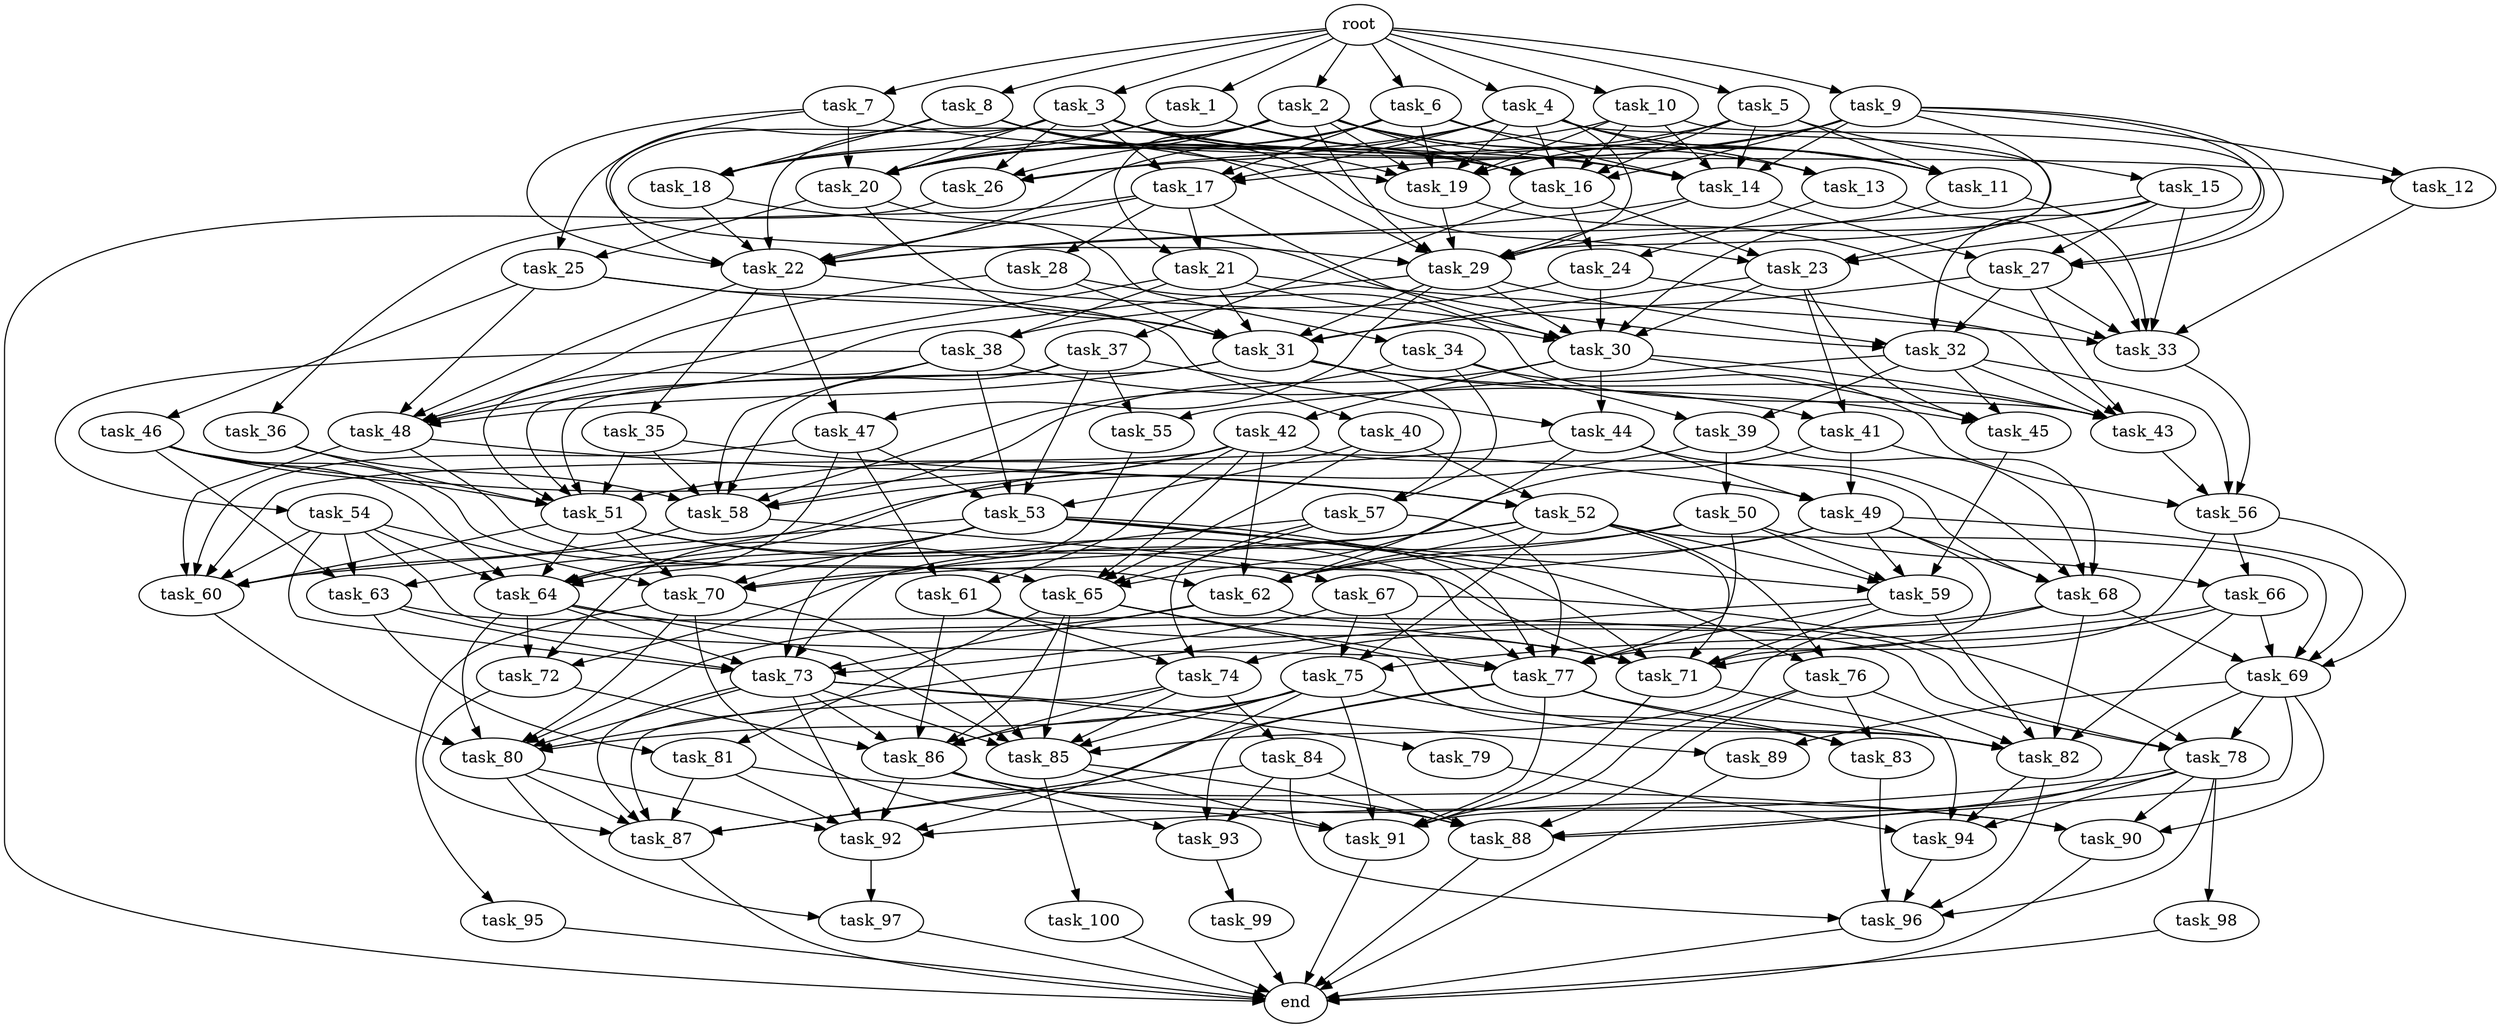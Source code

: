 digraph G {
  task_75 [size="4.801143e+11"];
  task_100 [size="6.967906e+10"];
  task_92 [size="2.149518e+11"];
  task_19 [size="6.803617e+11"];
  task_68 [size="1.161797e+11"];
  task_71 [size="7.613234e+11"];
  task_60 [size="9.953013e+11"];
  task_73 [size="6.045325e+10"];
  task_50 [size="2.015462e+11"];
  task_31 [size="7.418787e+11"];
  task_10 [size="3.633532e+11"];
  task_49 [size="2.026411e+11"];
  task_88 [size="7.195949e+11"];
  task_12 [size="6.695333e+11"];
  task_79 [size="8.368682e+11"];
  task_37 [size="3.369593e+11"];
  task_61 [size="8.057020e+11"];
  task_42 [size="7.919146e+11"];
  task_51 [size="4.933228e+11"];
  root [size="0.000000e+00"];
  task_56 [size="8.404614e+11"];
  task_95 [size="1.409699e+11"];
  task_22 [size="4.313949e+11"];
  task_32 [size="4.499828e+11"];
  task_25 [size="9.393682e+11"];
  task_99 [size="7.210721e+11"];
  task_96 [size="3.008178e+11"];
  task_36 [size="7.022449e+10"];
  task_16 [size="1.649928e+11"];
  task_33 [size="8.462364e+11"];
  task_27 [size="4.475603e+11"];
  task_89 [size="3.929184e+11"];
  end [size="0.000000e+00"];
  task_7 [size="6.499039e+10"];
  task_26 [size="7.621425e+11"];
  task_87 [size="5.073721e+11"];
  task_2 [size="2.214928e+11"];
  task_21 [size="7.428237e+11"];
  task_28 [size="7.074274e+11"];
  task_69 [size="8.068705e+11"];
  task_13 [size="6.011301e+11"];
  task_48 [size="6.555984e+10"];
  task_55 [size="6.933195e+11"];
  task_81 [size="9.675573e+10"];
  task_11 [size="7.502836e+11"];
  task_5 [size="1.263231e+11"];
  task_62 [size="3.726765e+11"];
  task_93 [size="9.194965e+11"];
  task_54 [size="4.127996e+11"];
  task_52 [size="7.250158e+11"];
  task_29 [size="2.541127e+11"];
  task_85 [size="2.577121e+11"];
  task_44 [size="3.973581e+11"];
  task_8 [size="1.818051e+11"];
  task_38 [size="6.369488e+11"];
  task_9 [size="3.723195e+11"];
  task_63 [size="7.908837e+11"];
  task_65 [size="6.031849e+11"];
  task_59 [size="8.536756e+11"];
  task_34 [size="8.953200e+11"];
  task_20 [size="5.439407e+11"];
  task_1 [size="8.955725e+11"];
  task_23 [size="3.852997e+11"];
  task_6 [size="7.137034e+11"];
  task_74 [size="2.575647e+11"];
  task_97 [size="4.954215e+11"];
  task_57 [size="6.755353e+11"];
  task_67 [size="5.006413e+11"];
  task_64 [size="6.716885e+11"];
  task_66 [size="8.053422e+11"];
  task_45 [size="8.509654e+11"];
  task_82 [size="7.479301e+11"];
  task_86 [size="1.444777e+11"];
  task_40 [size="7.300226e+11"];
  task_84 [size="6.115969e+11"];
  task_17 [size="4.473401e+11"];
  task_15 [size="6.255666e+11"];
  task_43 [size="8.899655e+10"];
  task_53 [size="7.623759e+11"];
  task_4 [size="7.808819e+11"];
  task_76 [size="6.627949e+11"];
  task_77 [size="1.264418e+11"];
  task_30 [size="6.632902e+10"];
  task_72 [size="7.127087e+11"];
  task_94 [size="8.089910e+11"];
  task_80 [size="3.736229e+11"];
  task_46 [size="3.610515e+11"];
  task_90 [size="2.992042e+11"];
  task_39 [size="9.035503e+11"];
  task_14 [size="8.327083e+11"];
  task_18 [size="3.512326e+11"];
  task_3 [size="8.544592e+11"];
  task_24 [size="8.560908e+11"];
  task_98 [size="1.612733e+11"];
  task_35 [size="5.997047e+11"];
  task_58 [size="6.503922e+11"];
  task_78 [size="3.329873e+11"];
  task_47 [size="6.507939e+11"];
  task_83 [size="2.606726e+11"];
  task_70 [size="5.654380e+11"];
  task_91 [size="8.239958e+11"];
  task_41 [size="5.576146e+11"];

  task_75 -> task_86 [size="2.407962e+07"];
  task_75 -> task_83 [size="8.689087e+07"];
  task_75 -> task_85 [size="3.681601e+07"];
  task_75 -> task_91 [size="1.177137e+08"];
  task_75 -> task_80 [size="5.337470e+07"];
  task_75 -> task_92 [size="3.582531e+07"];
  task_100 -> end [size="1.000000e-12"];
  task_92 -> task_97 [size="2.477108e+08"];
  task_19 -> task_29 [size="3.176409e+07"];
  task_19 -> task_33 [size="1.208909e+08"];
  task_68 -> task_69 [size="1.613741e+08"];
  task_68 -> task_82 [size="1.068472e+08"];
  task_68 -> task_85 [size="3.681601e+07"];
  task_68 -> task_74 [size="8.585490e+07"];
  task_71 -> task_91 [size="1.177137e+08"];
  task_71 -> task_94 [size="2.022478e+08"];
  task_60 -> task_80 [size="5.337470e+07"];
  task_73 -> task_86 [size="2.407962e+07"];
  task_73 -> task_92 [size="3.582531e+07"];
  task_73 -> task_79 [size="8.368682e+08"];
  task_73 -> task_87 [size="7.248173e+07"];
  task_73 -> task_80 [size="5.337470e+07"];
  task_73 -> task_89 [size="1.964592e+08"];
  task_73 -> task_85 [size="3.681601e+07"];
  task_50 -> task_66 [size="4.026711e+08"];
  task_50 -> task_72 [size="2.375696e+08"];
  task_50 -> task_77 [size="1.580523e+07"];
  task_50 -> task_59 [size="1.707351e+08"];
  task_50 -> task_62 [size="6.211275e+07"];
  task_31 -> task_45 [size="2.127413e+08"];
  task_31 -> task_48 [size="1.092664e+07"];
  task_31 -> task_43 [size="1.483276e+07"];
  task_31 -> task_57 [size="3.377676e+08"];
  task_31 -> task_51 [size="7.047468e+07"];
  task_10 -> task_14 [size="1.387847e+08"];
  task_10 -> task_16 [size="2.062410e+07"];
  task_10 -> task_20 [size="6.799259e+07"];
  task_10 -> task_19 [size="9.719453e+07"];
  task_10 -> task_27 [size="1.118901e+08"];
  task_49 -> task_69 [size="1.613741e+08"];
  task_49 -> task_62 [size="6.211275e+07"];
  task_49 -> task_68 [size="2.323595e+07"];
  task_49 -> task_70 [size="1.130876e+08"];
  task_49 -> task_71 [size="9.516542e+07"];
  task_49 -> task_59 [size="1.707351e+08"];
  task_88 -> end [size="1.000000e-12"];
  task_12 -> task_33 [size="1.208909e+08"];
  task_79 -> task_94 [size="2.022478e+08"];
  task_37 -> task_58 [size="9.291317e+07"];
  task_37 -> task_44 [size="1.986791e+08"];
  task_37 -> task_53 [size="1.905940e+08"];
  task_37 -> task_51 [size="7.047468e+07"];
  task_37 -> task_55 [size="3.466598e+08"];
  task_61 -> task_71 [size="9.516542e+07"];
  task_61 -> task_86 [size="2.407962e+07"];
  task_61 -> task_74 [size="8.585490e+07"];
  task_42 -> task_61 [size="4.028510e+08"];
  task_42 -> task_58 [size="9.291317e+07"];
  task_42 -> task_65 [size="1.206370e+08"];
  task_42 -> task_62 [size="6.211275e+07"];
  task_42 -> task_68 [size="2.323595e+07"];
  task_42 -> task_60 [size="1.421859e+08"];
  task_42 -> task_64 [size="9.595550e+07"];
  task_51 -> task_70 [size="1.130876e+08"];
  task_51 -> task_71 [size="9.516542e+07"];
  task_51 -> task_60 [size="1.421859e+08"];
  task_51 -> task_64 [size="9.595550e+07"];
  task_51 -> task_67 [size="5.006413e+08"];
  root -> task_4 [size="1.000000e-12"];
  root -> task_7 [size="1.000000e-12"];
  root -> task_9 [size="1.000000e-12"];
  root -> task_1 [size="1.000000e-12"];
  root -> task_5 [size="1.000000e-12"];
  root -> task_2 [size="1.000000e-12"];
  root -> task_3 [size="1.000000e-12"];
  root -> task_6 [size="1.000000e-12"];
  root -> task_10 [size="1.000000e-12"];
  root -> task_8 [size="1.000000e-12"];
  task_56 -> task_66 [size="4.026711e+08"];
  task_56 -> task_69 [size="1.613741e+08"];
  task_56 -> task_77 [size="1.580523e+07"];
  task_95 -> end [size="1.000000e-12"];
  task_22 -> task_48 [size="1.092664e+07"];
  task_22 -> task_35 [size="5.997047e+08"];
  task_22 -> task_30 [size="9.475574e+06"];
  task_22 -> task_47 [size="3.253970e+08"];
  task_32 -> task_45 [size="2.127413e+08"];
  task_32 -> task_43 [size="1.483276e+07"];
  task_32 -> task_39 [size="4.517752e+08"];
  task_32 -> task_56 [size="2.101153e+08"];
  task_32 -> task_55 [size="3.466598e+08"];
  task_25 -> task_31 [size="1.059827e+08"];
  task_25 -> task_48 [size="1.092664e+07"];
  task_25 -> task_40 [size="7.300226e+08"];
  task_25 -> task_46 [size="3.610515e+08"];
  task_99 -> end [size="1.000000e-12"];
  task_96 -> end [size="1.000000e-12"];
  task_36 -> task_58 [size="9.291317e+07"];
  task_36 -> task_51 [size="7.047468e+07"];
  task_16 -> task_37 [size="3.369593e+08"];
  task_16 -> task_24 [size="4.280454e+08"];
  task_16 -> task_23 [size="9.632493e+07"];
  task_33 -> task_56 [size="2.101153e+08"];
  task_27 -> task_31 [size="1.059827e+08"];
  task_27 -> task_43 [size="1.483276e+07"];
  task_27 -> task_32 [size="1.124957e+08"];
  task_27 -> task_33 [size="1.208909e+08"];
  task_89 -> end [size="1.000000e-12"];
  task_7 -> task_22 [size="5.392436e+07"];
  task_7 -> task_12 [size="3.347666e+08"];
  task_7 -> task_20 [size="6.799259e+07"];
  task_7 -> task_29 [size="3.176409e+07"];
  task_26 -> end [size="1.000000e-12"];
  task_87 -> end [size="1.000000e-12"];
  task_2 -> task_13 [size="3.005650e+08"];
  task_2 -> task_16 [size="2.062410e+07"];
  task_2 -> task_14 [size="1.387847e+08"];
  task_2 -> task_11 [size="1.500567e+08"];
  task_2 -> task_21 [size="3.714119e+08"];
  task_2 -> task_26 [size="1.905356e+08"];
  task_2 -> task_22 [size="5.392436e+07"];
  task_2 -> task_18 [size="8.780816e+07"];
  task_2 -> task_19 [size="9.719453e+07"];
  task_2 -> task_20 [size="6.799259e+07"];
  task_2 -> task_29 [size="3.176409e+07"];
  task_21 -> task_31 [size="1.059827e+08"];
  task_21 -> task_48 [size="1.092664e+07"];
  task_21 -> task_38 [size="3.184744e+08"];
  task_21 -> task_30 [size="9.475574e+06"];
  task_21 -> task_33 [size="1.208909e+08"];
  task_28 -> task_31 [size="1.059827e+08"];
  task_28 -> task_48 [size="1.092664e+07"];
  task_28 -> task_43 [size="1.483276e+07"];
  task_69 -> task_78 [size="8.324682e+07"];
  task_69 -> task_88 [size="1.199325e+08"];
  task_69 -> task_89 [size="1.964592e+08"];
  task_69 -> task_91 [size="1.177137e+08"];
  task_69 -> task_90 [size="7.480105e+07"];
  task_13 -> task_24 [size="4.280454e+08"];
  task_13 -> task_33 [size="1.208909e+08"];
  task_48 -> task_52 [size="2.416719e+08"];
  task_48 -> task_60 [size="1.421859e+08"];
  task_48 -> task_62 [size="6.211275e+07"];
  task_55 -> task_73 [size="8.636178e+06"];
  task_81 -> task_92 [size="3.582531e+07"];
  task_81 -> task_87 [size="7.248173e+07"];
  task_81 -> task_90 [size="7.480105e+07"];
  task_11 -> task_30 [size="9.475574e+06"];
  task_11 -> task_33 [size="1.208909e+08"];
  task_5 -> task_20 [size="6.799259e+07"];
  task_5 -> task_11 [size="1.500567e+08"];
  task_5 -> task_14 [size="1.387847e+08"];
  task_5 -> task_15 [size="6.255666e+08"];
  task_5 -> task_16 [size="2.062410e+07"];
  task_5 -> task_19 [size="9.719453e+07"];
  task_62 -> task_78 [size="8.324682e+07"];
  task_62 -> task_80 [size="5.337470e+07"];
  task_62 -> task_73 [size="8.636178e+06"];
  task_93 -> task_99 [size="7.210721e+08"];
  task_54 -> task_77 [size="1.580523e+07"];
  task_54 -> task_63 [size="2.636279e+08"];
  task_54 -> task_70 [size="1.130876e+08"];
  task_54 -> task_60 [size="1.421859e+08"];
  task_54 -> task_73 [size="8.636178e+06"];
  task_54 -> task_64 [size="9.595550e+07"];
  task_52 -> task_69 [size="1.613741e+08"];
  task_52 -> task_75 [size="1.600381e+08"];
  task_52 -> task_62 [size="6.211275e+07"];
  task_52 -> task_70 [size="1.130876e+08"];
  task_52 -> task_76 [size="3.313975e+08"];
  task_52 -> task_71 [size="9.516542e+07"];
  task_52 -> task_59 [size="1.707351e+08"];
  task_52 -> task_64 [size="9.595550e+07"];
  task_29 -> task_31 [size="1.059827e+08"];
  task_29 -> task_48 [size="1.092664e+07"];
  task_29 -> task_47 [size="3.253970e+08"];
  task_29 -> task_30 [size="9.475574e+06"];
  task_29 -> task_32 [size="1.124957e+08"];
  task_85 -> task_91 [size="1.177137e+08"];
  task_85 -> task_88 [size="1.199325e+08"];
  task_85 -> task_100 [size="6.967906e+07"];
  task_44 -> task_49 [size="6.754704e+07"];
  task_44 -> task_68 [size="2.323595e+07"];
  task_44 -> task_51 [size="7.047468e+07"];
  task_44 -> task_62 [size="6.211275e+07"];
  task_8 -> task_25 [size="4.696841e+08"];
  task_8 -> task_18 [size="8.780816e+07"];
  task_8 -> task_16 [size="2.062410e+07"];
  task_8 -> task_29 [size="3.176409e+07"];
  task_8 -> task_19 [size="9.719453e+07"];
  task_38 -> task_41 [size="2.788073e+08"];
  task_38 -> task_58 [size="9.291317e+07"];
  task_38 -> task_53 [size="1.905940e+08"];
  task_38 -> task_54 [size="4.127996e+08"];
  task_38 -> task_51 [size="7.047468e+07"];
  task_9 -> task_16 [size="2.062410e+07"];
  task_9 -> task_26 [size="1.905356e+08"];
  task_9 -> task_23 [size="9.632493e+07"];
  task_9 -> task_17 [size="1.118350e+08"];
  task_9 -> task_27 [size="1.118901e+08"];
  task_9 -> task_12 [size="3.347666e+08"];
  task_9 -> task_14 [size="1.387847e+08"];
  task_9 -> task_29 [size="3.176409e+07"];
  task_63 -> task_78 [size="8.324682e+07"];
  task_63 -> task_81 [size="4.837787e+07"];
  task_63 -> task_73 [size="8.636178e+06"];
  task_65 -> task_77 [size="1.580523e+07"];
  task_65 -> task_81 [size="4.837787e+07"];
  task_65 -> task_86 [size="2.407962e+07"];
  task_65 -> task_82 [size="1.068472e+08"];
  task_65 -> task_85 [size="3.681601e+07"];
  task_59 -> task_77 [size="1.580523e+07"];
  task_59 -> task_80 [size="5.337470e+07"];
  task_59 -> task_82 [size="1.068472e+08"];
  task_59 -> task_71 [size="9.516542e+07"];
  task_34 -> task_58 [size="9.291317e+07"];
  task_34 -> task_39 [size="4.517752e+08"];
  task_34 -> task_57 [size="3.377676e+08"];
  task_34 -> task_56 [size="2.101153e+08"];
  task_20 -> task_31 [size="1.059827e+08"];
  task_20 -> task_25 [size="4.696841e+08"];
  task_20 -> task_34 [size="8.953200e+08"];
  task_1 -> task_14 [size="1.387847e+08"];
  task_1 -> task_16 [size="2.062410e+07"];
  task_1 -> task_20 [size="6.799259e+07"];
  task_1 -> task_18 [size="8.780816e+07"];
  task_23 -> task_31 [size="1.059827e+08"];
  task_23 -> task_41 [size="2.788073e+08"];
  task_23 -> task_30 [size="9.475574e+06"];
  task_23 -> task_45 [size="2.127413e+08"];
  task_6 -> task_20 [size="6.799259e+07"];
  task_6 -> task_11 [size="1.500567e+08"];
  task_6 -> task_17 [size="1.118350e+08"];
  task_6 -> task_22 [size="5.392436e+07"];
  task_6 -> task_14 [size="1.387847e+08"];
  task_6 -> task_19 [size="9.719453e+07"];
  task_74 -> task_86 [size="2.407962e+07"];
  task_74 -> task_85 [size="3.681601e+07"];
  task_74 -> task_87 [size="7.248173e+07"];
  task_74 -> task_84 [size="6.115969e+08"];
  task_97 -> end [size="1.000000e-12"];
  task_57 -> task_77 [size="1.580523e+07"];
  task_57 -> task_73 [size="8.636178e+06"];
  task_57 -> task_65 [size="1.206370e+08"];
  task_57 -> task_74 [size="8.585490e+07"];
  task_67 -> task_75 [size="1.600381e+08"];
  task_67 -> task_78 [size="8.324682e+07"];
  task_67 -> task_82 [size="1.068472e+08"];
  task_67 -> task_73 [size="8.636178e+06"];
  task_64 -> task_72 [size="2.375696e+08"];
  task_64 -> task_80 [size="5.337470e+07"];
  task_64 -> task_71 [size="9.516542e+07"];
  task_64 -> task_73 [size="8.636178e+06"];
  task_64 -> task_85 [size="3.681601e+07"];
  task_66 -> task_69 [size="1.613741e+08"];
  task_66 -> task_75 [size="1.600381e+08"];
  task_66 -> task_82 [size="1.068472e+08"];
  task_66 -> task_71 [size="9.516542e+07"];
  task_45 -> task_59 [size="1.707351e+08"];
  task_82 -> task_94 [size="2.022478e+08"];
  task_82 -> task_96 [size="6.016355e+07"];
  task_86 -> task_88 [size="1.199325e+08"];
  task_86 -> task_90 [size="7.480105e+07"];
  task_86 -> task_92 [size="3.582531e+07"];
  task_86 -> task_93 [size="3.064988e+08"];
  task_40 -> task_52 [size="2.416719e+08"];
  task_40 -> task_53 [size="1.905940e+08"];
  task_40 -> task_65 [size="1.206370e+08"];
  task_84 -> task_88 [size="1.199325e+08"];
  task_84 -> task_87 [size="7.248173e+07"];
  task_84 -> task_96 [size="6.016355e+07"];
  task_84 -> task_93 [size="3.064988e+08"];
  task_17 -> task_21 [size="3.714119e+08"];
  task_17 -> task_28 [size="7.074274e+08"];
  task_17 -> task_30 [size="9.475574e+06"];
  task_17 -> task_22 [size="5.392436e+07"];
  task_17 -> task_36 [size="7.022449e+07"];
  task_15 -> task_22 [size="5.392436e+07"];
  task_15 -> task_29 [size="3.176409e+07"];
  task_15 -> task_32 [size="1.124957e+08"];
  task_15 -> task_27 [size="1.118901e+08"];
  task_15 -> task_33 [size="1.208909e+08"];
  task_43 -> task_56 [size="2.101153e+08"];
  task_53 -> task_76 [size="3.313975e+08"];
  task_53 -> task_77 [size="1.580523e+07"];
  task_53 -> task_72 [size="2.375696e+08"];
  task_53 -> task_70 [size="1.130876e+08"];
  task_53 -> task_71 [size="9.516542e+07"];
  task_53 -> task_60 [size="1.421859e+08"];
  task_53 -> task_59 [size="1.707351e+08"];
  task_53 -> task_64 [size="9.595550e+07"];
  task_4 -> task_13 [size="3.005650e+08"];
  task_4 -> task_26 [size="1.905356e+08"];
  task_4 -> task_19 [size="9.719453e+07"];
  task_4 -> task_23 [size="9.632493e+07"];
  task_4 -> task_17 [size="1.118350e+08"];
  task_4 -> task_20 [size="6.799259e+07"];
  task_4 -> task_16 [size="2.062410e+07"];
  task_4 -> task_29 [size="3.176409e+07"];
  task_4 -> task_11 [size="1.500567e+08"];
  task_76 -> task_91 [size="1.177137e+08"];
  task_76 -> task_88 [size="1.199325e+08"];
  task_76 -> task_82 [size="1.068472e+08"];
  task_76 -> task_83 [size="8.689087e+07"];
  task_77 -> task_91 [size="1.177137e+08"];
  task_77 -> task_82 [size="1.068472e+08"];
  task_77 -> task_83 [size="8.689087e+07"];
  task_77 -> task_87 [size="7.248173e+07"];
  task_77 -> task_93 [size="3.064988e+08"];
  task_30 -> task_45 [size="2.127413e+08"];
  task_30 -> task_42 [size="7.919146e+08"];
  task_30 -> task_58 [size="9.291317e+07"];
  task_30 -> task_43 [size="1.483276e+07"];
  task_30 -> task_44 [size="1.986791e+08"];
  task_72 -> task_86 [size="2.407962e+07"];
  task_72 -> task_87 [size="7.248173e+07"];
  task_94 -> task_96 [size="6.016355e+07"];
  task_80 -> task_92 [size="3.582531e+07"];
  task_80 -> task_87 [size="7.248173e+07"];
  task_80 -> task_97 [size="2.477108e+08"];
  task_46 -> task_49 [size="6.754704e+07"];
  task_46 -> task_63 [size="2.636279e+08"];
  task_46 -> task_51 [size="7.047468e+07"];
  task_46 -> task_65 [size="1.206370e+08"];
  task_46 -> task_64 [size="9.595550e+07"];
  task_90 -> end [size="1.000000e-12"];
  task_39 -> task_50 [size="2.015462e+08"];
  task_39 -> task_68 [size="2.323595e+07"];
  task_39 -> task_63 [size="2.636279e+08"];
  task_14 -> task_22 [size="5.392436e+07"];
  task_14 -> task_29 [size="3.176409e+07"];
  task_14 -> task_27 [size="1.118901e+08"];
  task_18 -> task_22 [size="5.392436e+07"];
  task_18 -> task_32 [size="1.124957e+08"];
  task_3 -> task_17 [size="1.118350e+08"];
  task_3 -> task_16 [size="2.062410e+07"];
  task_3 -> task_26 [size="1.905356e+08"];
  task_3 -> task_19 [size="9.719453e+07"];
  task_3 -> task_23 [size="9.632493e+07"];
  task_3 -> task_18 [size="8.780816e+07"];
  task_3 -> task_22 [size="5.392436e+07"];
  task_3 -> task_20 [size="6.799259e+07"];
  task_3 -> task_11 [size="1.500567e+08"];
  task_24 -> task_30 [size="9.475574e+06"];
  task_24 -> task_43 [size="1.483276e+07"];
  task_24 -> task_38 [size="3.184744e+08"];
  task_98 -> end [size="1.000000e-12"];
  task_35 -> task_58 [size="9.291317e+07"];
  task_35 -> task_52 [size="2.416719e+08"];
  task_35 -> task_51 [size="7.047468e+07"];
  task_58 -> task_77 [size="1.580523e+07"];
  task_58 -> task_60 [size="1.421859e+08"];
  task_78 -> task_92 [size="3.582531e+07"];
  task_78 -> task_88 [size="1.199325e+08"];
  task_78 -> task_94 [size="2.022478e+08"];
  task_78 -> task_98 [size="1.612733e+08"];
  task_78 -> task_96 [size="6.016355e+07"];
  task_78 -> task_90 [size="7.480105e+07"];
  task_47 -> task_53 [size="1.905940e+08"];
  task_47 -> task_60 [size="1.421859e+08"];
  task_47 -> task_64 [size="9.595550e+07"];
  task_47 -> task_61 [size="4.028510e+08"];
  task_83 -> task_96 [size="6.016355e+07"];
  task_70 -> task_91 [size="1.177137e+08"];
  task_70 -> task_80 [size="5.337470e+07"];
  task_70 -> task_85 [size="3.681601e+07"];
  task_70 -> task_95 [size="1.409699e+08"];
  task_91 -> end [size="1.000000e-12"];
  task_41 -> task_49 [size="6.754704e+07"];
  task_41 -> task_68 [size="2.323595e+07"];
  task_41 -> task_65 [size="1.206370e+08"];
}
